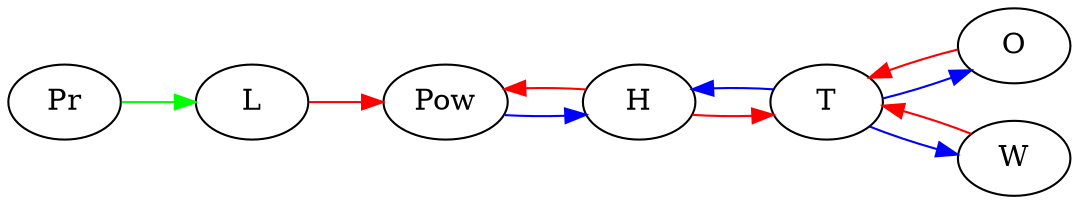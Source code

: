 digraph {
	graph [rankdir=LR]
	edge [color=blue]
	Pow -> H
	T -> O
	T -> W
	T -> H
	edge [color=red]
	L -> Pow
	H -> Pow
	H -> T
	O -> T
	W -> T
	edge [color=green]
	Pr -> L
}
